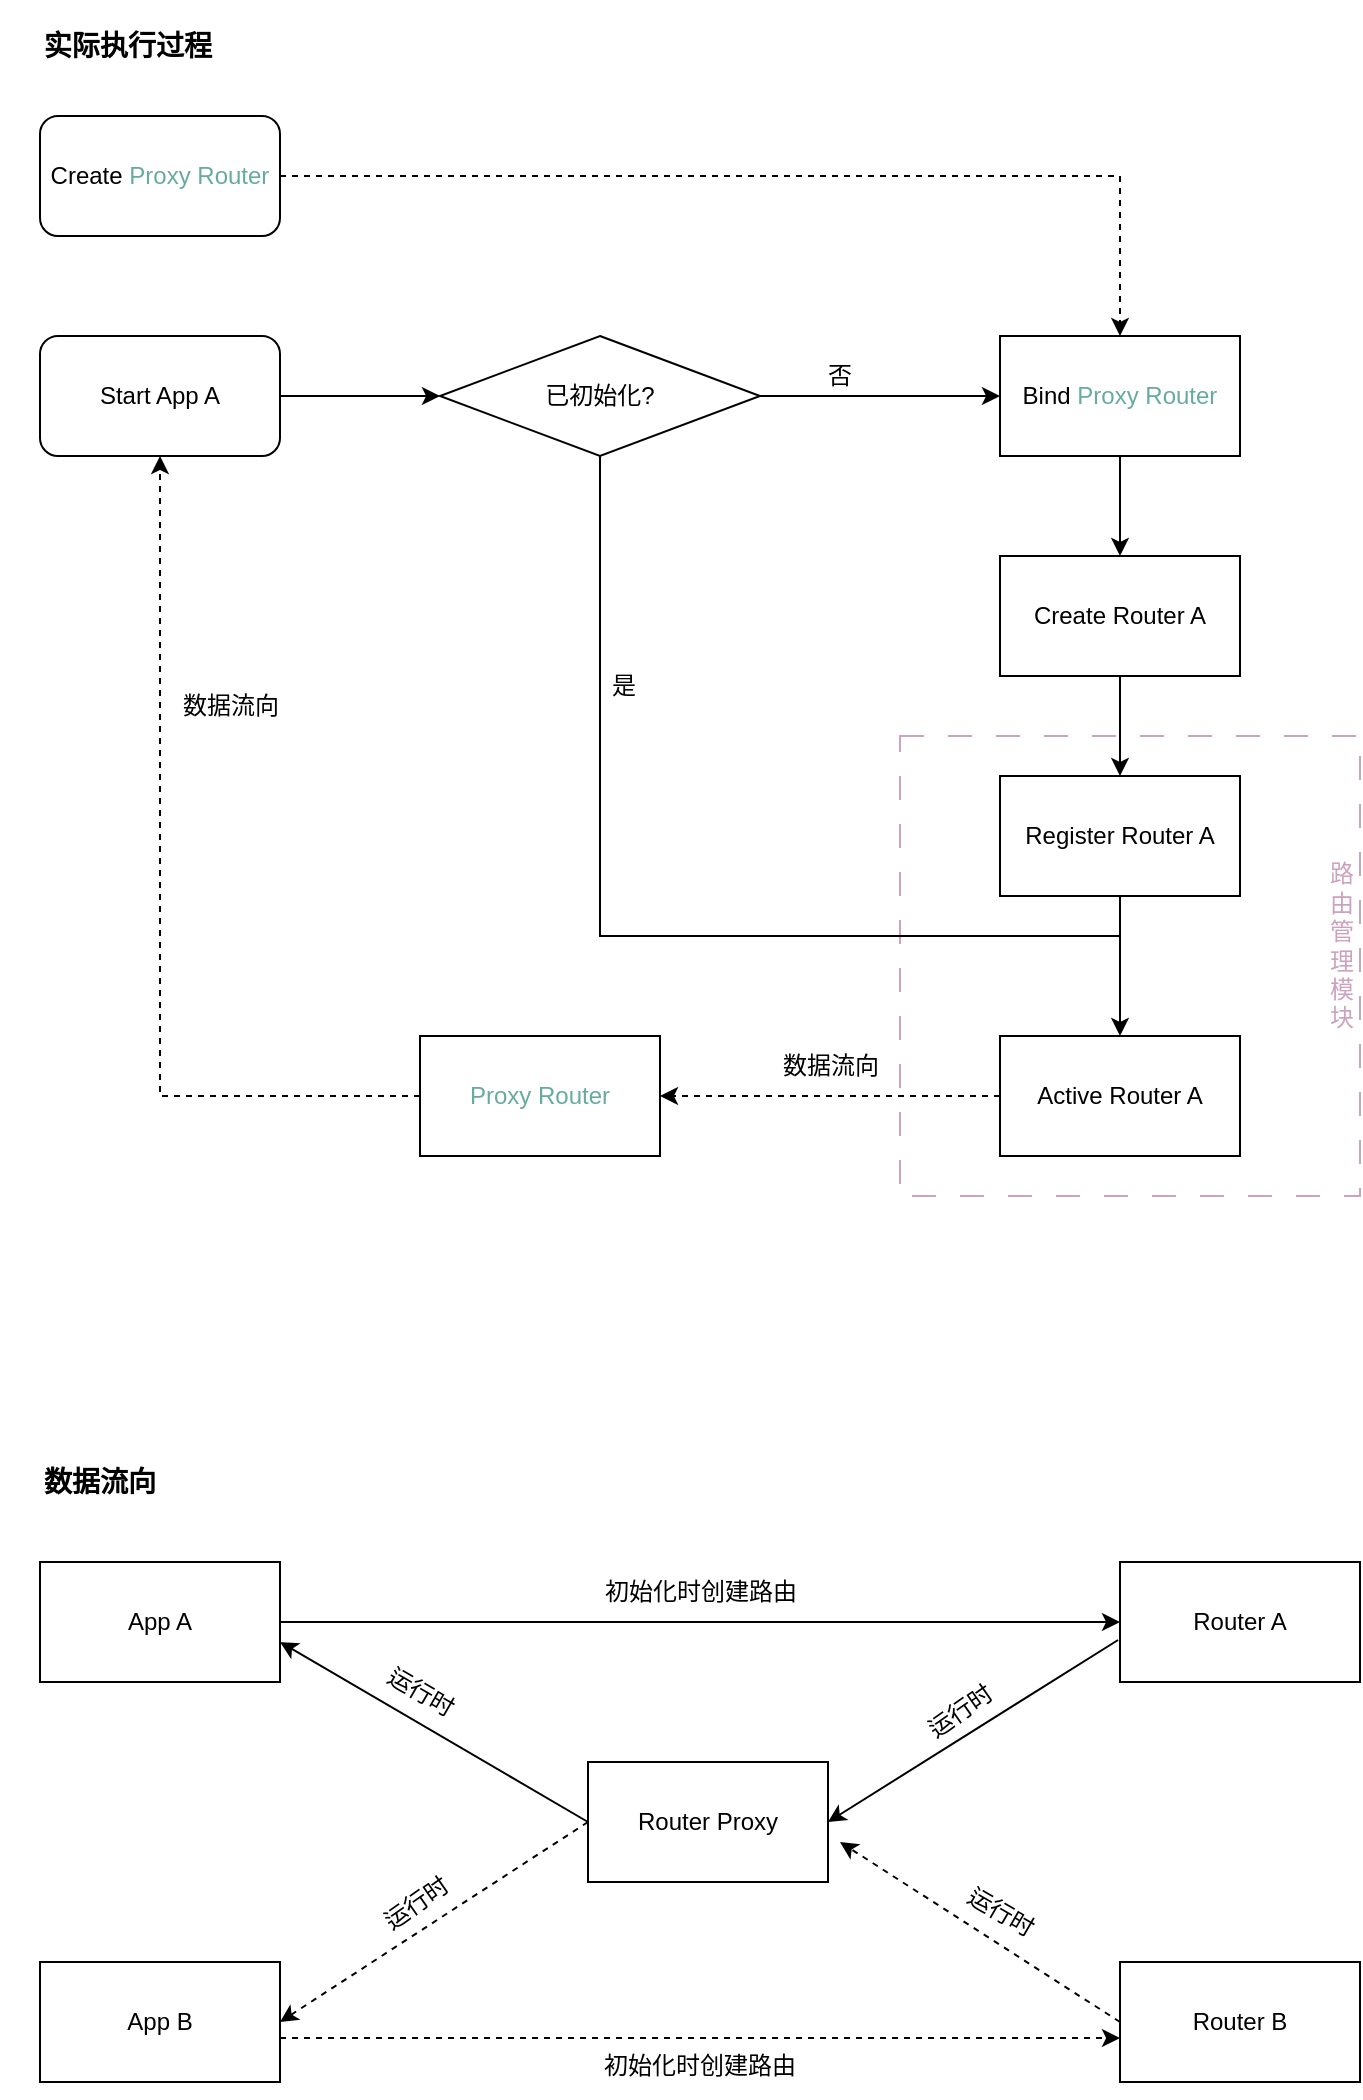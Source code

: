 <mxfile version="21.1.1" type="github">
  <diagram name="第 1 页" id="meNjzGArLNNNe49GJqkK">
    <mxGraphModel dx="1434" dy="797" grid="1" gridSize="10" guides="1" tooltips="1" connect="1" arrows="1" fold="1" page="1" pageScale="1" pageWidth="827" pageHeight="3069" math="0" shadow="0">
      <root>
        <mxCell id="0" />
        <mxCell id="1" parent="0" />
        <mxCell id="LeNxJlyV1HQDZ1uK4dU8-7" value="" style="whiteSpace=wrap;html=1;aspect=fixed;fillColor=none;dashed=1;dashPattern=12 12;strokeColor=#CDA2BE;" vertex="1" parent="1">
          <mxGeometry x="510" y="490" width="230" height="230" as="geometry" />
        </mxCell>
        <mxCell id="neSywNcgNttfhtacbgpp-4" value="&lt;div&gt;&lt;h3&gt;数据流向&lt;/h3&gt;&lt;/div&gt;" style="text;html=1;strokeColor=none;fillColor=none;align=center;verticalAlign=middle;whiteSpace=wrap;rounded=0;" parent="1" vertex="1">
          <mxGeometry x="60" y="843" width="100" height="40" as="geometry" />
        </mxCell>
        <mxCell id="neSywNcgNttfhtacbgpp-5" value="App A" style="rounded=0;whiteSpace=wrap;html=1;" parent="1" vertex="1">
          <mxGeometry x="80" y="903" width="120" height="60" as="geometry" />
        </mxCell>
        <mxCell id="neSywNcgNttfhtacbgpp-6" value="Router Proxy" style="rounded=0;whiteSpace=wrap;html=1;" parent="1" vertex="1">
          <mxGeometry x="354" y="1003" width="120" height="60" as="geometry" />
        </mxCell>
        <mxCell id="neSywNcgNttfhtacbgpp-7" value="Router A" style="rounded=0;whiteSpace=wrap;html=1;" parent="1" vertex="1">
          <mxGeometry x="620" y="903" width="120" height="60" as="geometry" />
        </mxCell>
        <mxCell id="neSywNcgNttfhtacbgpp-8" value="" style="endArrow=classic;html=1;rounded=0;entryX=0;entryY=0.5;entryDx=0;entryDy=0;exitX=1;exitY=0.5;exitDx=0;exitDy=0;" parent="1" source="neSywNcgNttfhtacbgpp-5" target="neSywNcgNttfhtacbgpp-7" edge="1">
          <mxGeometry width="50" height="50" relative="1" as="geometry">
            <mxPoint x="390" y="1033" as="sourcePoint" />
            <mxPoint x="440" y="983" as="targetPoint" />
          </mxGeometry>
        </mxCell>
        <mxCell id="neSywNcgNttfhtacbgpp-9" value="" style="endArrow=classic;html=1;rounded=0;entryX=1;entryY=0.5;entryDx=0;entryDy=0;exitX=-0.008;exitY=0.65;exitDx=0;exitDy=0;exitPerimeter=0;" parent="1" source="neSywNcgNttfhtacbgpp-7" target="neSywNcgNttfhtacbgpp-6" edge="1">
          <mxGeometry width="50" height="50" relative="1" as="geometry">
            <mxPoint x="390" y="1033" as="sourcePoint" />
            <mxPoint x="440" y="983" as="targetPoint" />
          </mxGeometry>
        </mxCell>
        <mxCell id="neSywNcgNttfhtacbgpp-10" value="" style="endArrow=classic;html=1;rounded=0;exitX=0;exitY=0.5;exitDx=0;exitDy=0;" parent="1" source="neSywNcgNttfhtacbgpp-6" edge="1">
          <mxGeometry width="50" height="50" relative="1" as="geometry">
            <mxPoint x="390" y="1033" as="sourcePoint" />
            <mxPoint x="200" y="943" as="targetPoint" />
          </mxGeometry>
        </mxCell>
        <mxCell id="neSywNcgNttfhtacbgpp-11" value="App B" style="rounded=0;whiteSpace=wrap;html=1;" parent="1" vertex="1">
          <mxGeometry x="80" y="1103" width="120" height="60" as="geometry" />
        </mxCell>
        <mxCell id="neSywNcgNttfhtacbgpp-12" value="Router B" style="rounded=0;whiteSpace=wrap;html=1;" parent="1" vertex="1">
          <mxGeometry x="620" y="1103" width="120" height="60" as="geometry" />
        </mxCell>
        <mxCell id="neSywNcgNttfhtacbgpp-13" value="" style="endArrow=classic;html=1;rounded=0;exitX=0;exitY=0.5;exitDx=0;exitDy=0;dashed=1;" parent="1" source="neSywNcgNttfhtacbgpp-12" edge="1">
          <mxGeometry width="50" height="50" relative="1" as="geometry">
            <mxPoint x="530" y="1163" as="sourcePoint" />
            <mxPoint x="480" y="1043" as="targetPoint" />
          </mxGeometry>
        </mxCell>
        <mxCell id="neSywNcgNttfhtacbgpp-14" value="" style="endArrow=classic;html=1;rounded=0;entryX=1;entryY=0.5;entryDx=0;entryDy=0;exitX=0;exitY=0.5;exitDx=0;exitDy=0;dashed=1;" parent="1" source="neSywNcgNttfhtacbgpp-6" target="neSywNcgNttfhtacbgpp-11" edge="1">
          <mxGeometry width="50" height="50" relative="1" as="geometry">
            <mxPoint x="350" y="1033" as="sourcePoint" />
            <mxPoint x="440" y="983" as="targetPoint" />
          </mxGeometry>
        </mxCell>
        <mxCell id="neSywNcgNttfhtacbgpp-16" value="" style="edgeStyle=none;orthogonalLoop=1;jettySize=auto;html=1;rounded=0;dashed=1;" parent="1" edge="1">
          <mxGeometry width="100" relative="1" as="geometry">
            <mxPoint x="200" y="1141" as="sourcePoint" />
            <mxPoint x="620" y="1141" as="targetPoint" />
            <Array as="points" />
          </mxGeometry>
        </mxCell>
        <mxCell id="neSywNcgNttfhtacbgpp-17" value="初始化时创建路由" style="text;html=1;align=center;verticalAlign=middle;resizable=0;points=[];autosize=1;strokeColor=none;fillColor=none;" parent="1" vertex="1">
          <mxGeometry x="350" y="903" width="120" height="30" as="geometry" />
        </mxCell>
        <mxCell id="neSywNcgNttfhtacbgpp-18" value="初始化时创建路由" style="text;whiteSpace=wrap;html=1;" parent="1" vertex="1">
          <mxGeometry x="360" y="1141" width="110" height="30" as="geometry" />
        </mxCell>
        <mxCell id="neSywNcgNttfhtacbgpp-19" value="运行时" style="text;html=1;align=center;verticalAlign=middle;resizable=0;points=[];autosize=1;strokeColor=none;fillColor=none;rotation=30;" parent="1" vertex="1">
          <mxGeometry x="240" y="953" width="60" height="30" as="geometry" />
        </mxCell>
        <mxCell id="neSywNcgNttfhtacbgpp-20" value="运行时" style="text;html=1;align=center;verticalAlign=middle;resizable=0;points=[];autosize=1;strokeColor=none;fillColor=none;rotation=30;" parent="1" vertex="1">
          <mxGeometry x="530" y="1063" width="60" height="30" as="geometry" />
        </mxCell>
        <mxCell id="neSywNcgNttfhtacbgpp-21" value="运行时" style="text;html=1;align=center;verticalAlign=middle;resizable=0;points=[];autosize=1;strokeColor=none;fillColor=none;rotation=-35;" parent="1" vertex="1">
          <mxGeometry x="510" y="963" width="60" height="30" as="geometry" />
        </mxCell>
        <mxCell id="neSywNcgNttfhtacbgpp-22" value="运行时" style="text;html=1;align=center;verticalAlign=middle;resizable=0;points=[];autosize=1;strokeColor=none;fillColor=none;rotation=-35;" parent="1" vertex="1">
          <mxGeometry x="238" y="1059" width="60" height="30" as="geometry" />
        </mxCell>
        <mxCell id="neSywNcgNttfhtacbgpp-24" value="&lt;h3&gt;实际执行过程&lt;/h3&gt;" style="text;html=1;strokeColor=none;fillColor=none;align=center;verticalAlign=middle;whiteSpace=wrap;rounded=0;" parent="1" vertex="1">
          <mxGeometry x="74" y="130" width="100" height="30" as="geometry" />
        </mxCell>
        <mxCell id="neSywNcgNttfhtacbgpp-31" value="" style="edgeStyle=orthogonalEdgeStyle;rounded=0;orthogonalLoop=1;jettySize=auto;html=1;" parent="1" source="neSywNcgNttfhtacbgpp-25" target="neSywNcgNttfhtacbgpp-26" edge="1">
          <mxGeometry relative="1" as="geometry" />
        </mxCell>
        <mxCell id="neSywNcgNttfhtacbgpp-25" value="&lt;div&gt;Start App A&lt;/div&gt;" style="rounded=1;whiteSpace=wrap;html=1;" parent="1" vertex="1">
          <mxGeometry x="80" y="290" width="120" height="60" as="geometry" />
        </mxCell>
        <mxCell id="neSywNcgNttfhtacbgpp-28" value="" style="edgeStyle=orthogonalEdgeStyle;rounded=0;orthogonalLoop=1;jettySize=auto;html=1;exitX=1;exitY=0.5;exitDx=0;exitDy=0;entryX=0;entryY=0.5;entryDx=0;entryDy=0;" parent="1" source="neSywNcgNttfhtacbgpp-26" target="LeNxJlyV1HQDZ1uK4dU8-3" edge="1">
          <mxGeometry relative="1" as="geometry" />
        </mxCell>
        <mxCell id="neSywNcgNttfhtacbgpp-26" value="已初始化?" style="rhombus;whiteSpace=wrap;html=1;" parent="1" vertex="1">
          <mxGeometry x="280" y="290" width="160" height="60" as="geometry" />
        </mxCell>
        <mxCell id="LeNxJlyV1HQDZ1uK4dU8-2" value="" style="edgeStyle=orthogonalEdgeStyle;rounded=0;orthogonalLoop=1;jettySize=auto;html=1;" edge="1" parent="1" source="neSywNcgNttfhtacbgpp-27" target="LeNxJlyV1HQDZ1uK4dU8-1">
          <mxGeometry relative="1" as="geometry" />
        </mxCell>
        <mxCell id="neSywNcgNttfhtacbgpp-27" value="&lt;div&gt;Create Router A&lt;/div&gt;" style="whiteSpace=wrap;html=1;" parent="1" vertex="1">
          <mxGeometry x="560" y="400" width="120" height="60" as="geometry" />
        </mxCell>
        <mxCell id="neSywNcgNttfhtacbgpp-29" value="否" style="text;html=1;strokeColor=none;fillColor=none;align=center;verticalAlign=middle;whiteSpace=wrap;rounded=0;" parent="1" vertex="1">
          <mxGeometry x="470" y="295" width="20" height="30" as="geometry" />
        </mxCell>
        <mxCell id="neSywNcgNttfhtacbgpp-32" value="Active Router A" style="whiteSpace=wrap;html=1;" parent="1" vertex="1">
          <mxGeometry x="560" y="640" width="120" height="60" as="geometry" />
        </mxCell>
        <mxCell id="neSywNcgNttfhtacbgpp-35" value="是" style="text;html=1;strokeColor=none;fillColor=none;align=center;verticalAlign=middle;whiteSpace=wrap;rounded=0;" parent="1" vertex="1">
          <mxGeometry x="342" y="450" width="60" height="30" as="geometry" />
        </mxCell>
        <mxCell id="neSywNcgNttfhtacbgpp-37" value="" style="endArrow=none;html=1;rounded=0;exitX=0.5;exitY=1;exitDx=0;exitDy=0;" parent="1" source="neSywNcgNttfhtacbgpp-26" edge="1">
          <mxGeometry width="50" height="50" relative="1" as="geometry">
            <mxPoint x="380" y="330" as="sourcePoint" />
            <mxPoint x="620" y="590" as="targetPoint" />
            <Array as="points">
              <mxPoint x="360" y="400" />
              <mxPoint x="360" y="590" />
            </Array>
          </mxGeometry>
        </mxCell>
        <mxCell id="neSywNcgNttfhtacbgpp-38" value="" style="endArrow=classic;html=1;rounded=0;entryX=0.5;entryY=0;entryDx=0;entryDy=0;exitX=0.5;exitY=1;exitDx=0;exitDy=0;" parent="1" source="LeNxJlyV1HQDZ1uK4dU8-1" target="neSywNcgNttfhtacbgpp-32" edge="1">
          <mxGeometry width="50" height="50" relative="1" as="geometry">
            <mxPoint x="600" y="570" as="sourcePoint" />
            <mxPoint x="430" y="280" as="targetPoint" />
          </mxGeometry>
        </mxCell>
        <mxCell id="neSywNcgNttfhtacbgpp-39" value="&lt;div&gt;&lt;font color=&quot;#67ab9f&quot;&gt;Proxy Router&lt;/font&gt;&lt;/div&gt;" style="rounded=0;whiteSpace=wrap;html=1;" parent="1" vertex="1">
          <mxGeometry x="270" y="640" width="120" height="60" as="geometry" />
        </mxCell>
        <mxCell id="neSywNcgNttfhtacbgpp-40" value="" style="endArrow=classic;html=1;rounded=0;entryX=1;entryY=0.5;entryDx=0;entryDy=0;exitX=0;exitY=0.5;exitDx=0;exitDy=0;dashed=1;" parent="1" source="neSywNcgNttfhtacbgpp-32" target="neSywNcgNttfhtacbgpp-39" edge="1">
          <mxGeometry width="50" height="50" relative="1" as="geometry">
            <mxPoint x="380" y="330" as="sourcePoint" />
            <mxPoint x="430" y="280" as="targetPoint" />
          </mxGeometry>
        </mxCell>
        <mxCell id="neSywNcgNttfhtacbgpp-41" value="" style="endArrow=classic;html=1;rounded=0;exitX=0;exitY=0.5;exitDx=0;exitDy=0;entryX=0.5;entryY=1;entryDx=0;entryDy=0;dashed=1;" parent="1" source="neSywNcgNttfhtacbgpp-39" target="neSywNcgNttfhtacbgpp-25" edge="1">
          <mxGeometry width="50" height="50" relative="1" as="geometry">
            <mxPoint x="380" y="330" as="sourcePoint" />
            <mxPoint x="430" y="280" as="targetPoint" />
            <Array as="points">
              <mxPoint x="140" y="670" />
              <mxPoint x="140" y="470" />
            </Array>
          </mxGeometry>
        </mxCell>
        <mxCell id="neSywNcgNttfhtacbgpp-43" value="数据流向" style="text;html=1;align=center;verticalAlign=middle;resizable=0;points=[];autosize=1;strokeColor=none;fillColor=none;" parent="1" vertex="1">
          <mxGeometry x="140" y="460" width="70" height="30" as="geometry" />
        </mxCell>
        <mxCell id="neSywNcgNttfhtacbgpp-44" value="数据流向" style="text;html=1;align=center;verticalAlign=middle;resizable=0;points=[];autosize=1;strokeColor=none;fillColor=none;" parent="1" vertex="1">
          <mxGeometry x="440" y="640" width="70" height="30" as="geometry" />
        </mxCell>
        <mxCell id="LeNxJlyV1HQDZ1uK4dU8-1" value="Register Router A" style="whiteSpace=wrap;html=1;" vertex="1" parent="1">
          <mxGeometry x="560" y="510" width="120" height="60" as="geometry" />
        </mxCell>
        <mxCell id="LeNxJlyV1HQDZ1uK4dU8-5" value="" style="edgeStyle=orthogonalEdgeStyle;rounded=0;orthogonalLoop=1;jettySize=auto;html=1;" edge="1" parent="1" source="LeNxJlyV1HQDZ1uK4dU8-3" target="neSywNcgNttfhtacbgpp-27">
          <mxGeometry relative="1" as="geometry" />
        </mxCell>
        <mxCell id="LeNxJlyV1HQDZ1uK4dU8-3" value="Bind &lt;font color=&quot;#67ab9f&quot;&gt;Proxy Router&lt;/font&gt;" style="whiteSpace=wrap;html=1;" vertex="1" parent="1">
          <mxGeometry x="560" y="290" width="120" height="60" as="geometry" />
        </mxCell>
        <mxCell id="LeNxJlyV1HQDZ1uK4dU8-6" value="Create &lt;font color=&quot;#67ab9f&quot;&gt;Proxy Router&lt;/font&gt;" style="rounded=1;whiteSpace=wrap;html=1;" vertex="1" parent="1">
          <mxGeometry x="80" y="180" width="120" height="60" as="geometry" />
        </mxCell>
        <mxCell id="LeNxJlyV1HQDZ1uK4dU8-8" value="&lt;font color=&quot;#cda2be&quot;&gt;路由管理模块&lt;/font&gt;" style="text;html=1;strokeColor=none;fillColor=none;align=center;verticalAlign=middle;whiteSpace=wrap;rounded=0;" vertex="1" parent="1">
          <mxGeometry x="726" y="580" width="10" height="30" as="geometry" />
        </mxCell>
        <mxCell id="LeNxJlyV1HQDZ1uK4dU8-9" value="" style="endArrow=classic;html=1;rounded=0;entryX=0.5;entryY=0;entryDx=0;entryDy=0;exitX=1;exitY=0.5;exitDx=0;exitDy=0;dashed=1;" edge="1" parent="1" source="LeNxJlyV1HQDZ1uK4dU8-6" target="LeNxJlyV1HQDZ1uK4dU8-3">
          <mxGeometry width="50" height="50" relative="1" as="geometry">
            <mxPoint x="290" y="460" as="sourcePoint" />
            <mxPoint x="340" y="410" as="targetPoint" />
            <Array as="points">
              <mxPoint x="620" y="210" />
            </Array>
          </mxGeometry>
        </mxCell>
      </root>
    </mxGraphModel>
  </diagram>
</mxfile>
